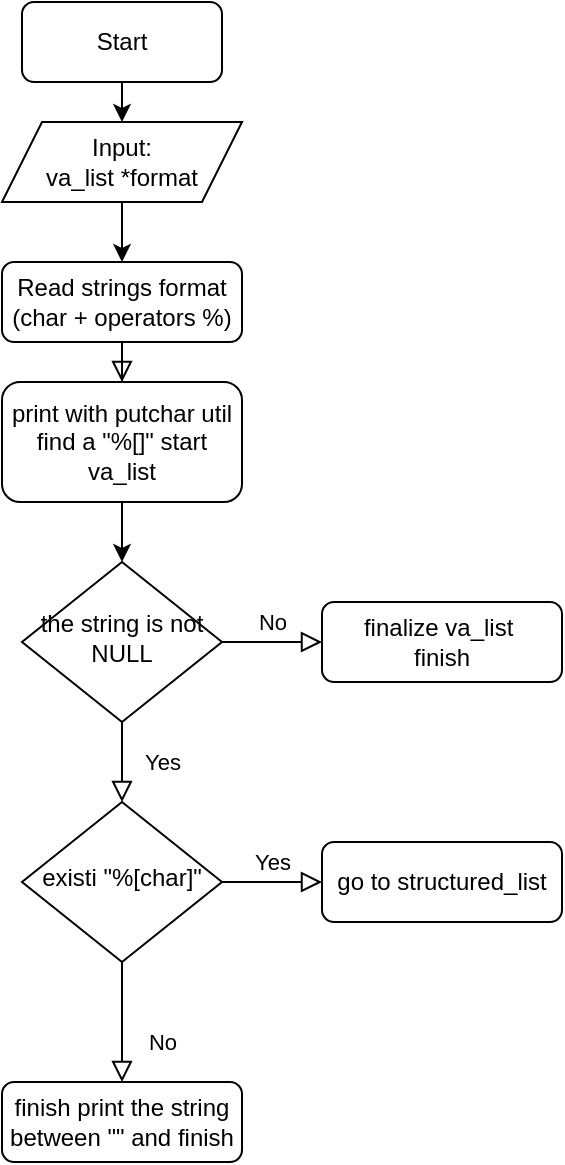 <mxfile version="14.4.8" type="github" pages="2"><diagram id="C5RBs43oDa-KdzZeNtuy" name="Page-1"><mxGraphModel dx="1965" dy="1365" grid="1" gridSize="10" guides="1" tooltips="1" connect="1" arrows="1" fold="1" page="1" pageScale="1" pageWidth="827" pageHeight="1169" math="0" shadow="0"><root><mxCell id="WIyWlLk6GJQsqaUBKTNV-0"/><mxCell id="WIyWlLk6GJQsqaUBKTNV-1" parent="WIyWlLk6GJQsqaUBKTNV-0"/><mxCell id="WIyWlLk6GJQsqaUBKTNV-2" value="" style="rounded=0;html=1;jettySize=auto;orthogonalLoop=1;fontSize=11;endArrow=block;endFill=0;endSize=8;strokeWidth=1;shadow=0;labelBackgroundColor=none;edgeStyle=orthogonalEdgeStyle;entryX=0.5;entryY=0;entryDx=0;entryDy=0;" parent="WIyWlLk6GJQsqaUBKTNV-1" source="WIyWlLk6GJQsqaUBKTNV-3" target="jdEZsRxbiNS-Qx7GXkck-0" edge="1"><mxGeometry relative="1" as="geometry"/></mxCell><mxCell id="WIyWlLk6GJQsqaUBKTNV-3" value="Read strings format (char + operators %)" style="rounded=1;whiteSpace=wrap;html=1;fontSize=12;glass=0;strokeWidth=1;shadow=0;" parent="WIyWlLk6GJQsqaUBKTNV-1" vertex="1"><mxGeometry x="160" y="180" width="120" height="40" as="geometry"/></mxCell><mxCell id="WIyWlLk6GJQsqaUBKTNV-4" value="Yes" style="rounded=0;html=1;jettySize=auto;orthogonalLoop=1;fontSize=11;endArrow=block;endFill=0;endSize=8;strokeWidth=1;shadow=0;labelBackgroundColor=none;edgeStyle=orthogonalEdgeStyle;" parent="WIyWlLk6GJQsqaUBKTNV-1" source="WIyWlLk6GJQsqaUBKTNV-6" target="WIyWlLk6GJQsqaUBKTNV-10" edge="1"><mxGeometry y="20" relative="1" as="geometry"><mxPoint as="offset"/></mxGeometry></mxCell><mxCell id="WIyWlLk6GJQsqaUBKTNV-5" value="No" style="edgeStyle=orthogonalEdgeStyle;rounded=0;html=1;jettySize=auto;orthogonalLoop=1;fontSize=11;endArrow=block;endFill=0;endSize=8;strokeWidth=1;shadow=0;labelBackgroundColor=none;" parent="WIyWlLk6GJQsqaUBKTNV-1" source="WIyWlLk6GJQsqaUBKTNV-6" target="WIyWlLk6GJQsqaUBKTNV-7" edge="1"><mxGeometry y="10" relative="1" as="geometry"><mxPoint as="offset"/></mxGeometry></mxCell><mxCell id="WIyWlLk6GJQsqaUBKTNV-6" value="the string is not NULL" style="rhombus;whiteSpace=wrap;html=1;shadow=0;fontFamily=Helvetica;fontSize=12;align=center;strokeWidth=1;spacing=6;spacingTop=-4;" parent="WIyWlLk6GJQsqaUBKTNV-1" vertex="1"><mxGeometry x="170" y="330" width="100" height="80" as="geometry"/></mxCell><mxCell id="WIyWlLk6GJQsqaUBKTNV-7" value="finalize va_list&amp;nbsp;&lt;br&gt;finish" style="rounded=1;whiteSpace=wrap;html=1;fontSize=12;glass=0;strokeWidth=1;shadow=0;" parent="WIyWlLk6GJQsqaUBKTNV-1" vertex="1"><mxGeometry x="320" y="350" width="120" height="40" as="geometry"/></mxCell><mxCell id="WIyWlLk6GJQsqaUBKTNV-8" value="No" style="rounded=0;html=1;jettySize=auto;orthogonalLoop=1;fontSize=11;endArrow=block;endFill=0;endSize=8;strokeWidth=1;shadow=0;labelBackgroundColor=none;edgeStyle=orthogonalEdgeStyle;" parent="WIyWlLk6GJQsqaUBKTNV-1" source="WIyWlLk6GJQsqaUBKTNV-10" target="WIyWlLk6GJQsqaUBKTNV-11" edge="1"><mxGeometry x="0.333" y="20" relative="1" as="geometry"><mxPoint as="offset"/></mxGeometry></mxCell><mxCell id="WIyWlLk6GJQsqaUBKTNV-9" value="Yes" style="edgeStyle=orthogonalEdgeStyle;rounded=0;html=1;jettySize=auto;orthogonalLoop=1;fontSize=11;endArrow=block;endFill=0;endSize=8;strokeWidth=1;shadow=0;labelBackgroundColor=none;" parent="WIyWlLk6GJQsqaUBKTNV-1" source="WIyWlLk6GJQsqaUBKTNV-10" target="WIyWlLk6GJQsqaUBKTNV-12" edge="1"><mxGeometry y="10" relative="1" as="geometry"><mxPoint as="offset"/></mxGeometry></mxCell><mxCell id="WIyWlLk6GJQsqaUBKTNV-10" value="existi &quot;%[char]&quot;" style="rhombus;whiteSpace=wrap;html=1;shadow=0;fontFamily=Helvetica;fontSize=12;align=center;strokeWidth=1;spacing=6;spacingTop=-4;" parent="WIyWlLk6GJQsqaUBKTNV-1" vertex="1"><mxGeometry x="170" y="450" width="100" height="80" as="geometry"/></mxCell><mxCell id="WIyWlLk6GJQsqaUBKTNV-11" value="finish print the string between &quot;&quot; and finish" style="rounded=1;whiteSpace=wrap;html=1;fontSize=12;glass=0;strokeWidth=1;shadow=0;" parent="WIyWlLk6GJQsqaUBKTNV-1" vertex="1"><mxGeometry x="160" y="590" width="120" height="40" as="geometry"/></mxCell><mxCell id="WIyWlLk6GJQsqaUBKTNV-12" value="go to structured_list" style="rounded=1;whiteSpace=wrap;html=1;fontSize=12;glass=0;strokeWidth=1;shadow=0;" parent="WIyWlLk6GJQsqaUBKTNV-1" vertex="1"><mxGeometry x="320" y="470" width="120" height="40" as="geometry"/></mxCell><mxCell id="jdEZsRxbiNS-Qx7GXkck-0" value="print with putchar util find a &quot;%[]&quot; start va_list" style="rounded=1;whiteSpace=wrap;html=1;" parent="WIyWlLk6GJQsqaUBKTNV-1" vertex="1"><mxGeometry x="160" y="240" width="120" height="60" as="geometry"/></mxCell><mxCell id="jdEZsRxbiNS-Qx7GXkck-1" value="" style="endArrow=classic;html=1;exitX=0.5;exitY=1;exitDx=0;exitDy=0;entryX=0.5;entryY=0;entryDx=0;entryDy=0;" parent="WIyWlLk6GJQsqaUBKTNV-1" source="jdEZsRxbiNS-Qx7GXkck-0" target="WIyWlLk6GJQsqaUBKTNV-6" edge="1"><mxGeometry width="50" height="50" relative="1" as="geometry"><mxPoint x="230" y="420" as="sourcePoint"/><mxPoint x="280" y="370" as="targetPoint"/></mxGeometry></mxCell><mxCell id="B69Ut7CfI-qocol4RPSS-0" value="Start" style="rounded=1;whiteSpace=wrap;html=1;" parent="WIyWlLk6GJQsqaUBKTNV-1" vertex="1"><mxGeometry x="170" y="50" width="100" height="40" as="geometry"/></mxCell><mxCell id="B69Ut7CfI-qocol4RPSS-1" value="Input: &lt;br&gt;va_list *format" style="shape=parallelogram;perimeter=parallelogramPerimeter;whiteSpace=wrap;html=1;fixedSize=1;" parent="WIyWlLk6GJQsqaUBKTNV-1" vertex="1"><mxGeometry x="160" y="110" width="120" height="40" as="geometry"/></mxCell><mxCell id="B69Ut7CfI-qocol4RPSS-2" value="" style="endArrow=classic;html=1;exitX=0.5;exitY=1;exitDx=0;exitDy=0;" parent="WIyWlLk6GJQsqaUBKTNV-1" source="B69Ut7CfI-qocol4RPSS-0" target="B69Ut7CfI-qocol4RPSS-1" edge="1"><mxGeometry width="50" height="50" relative="1" as="geometry"><mxPoint x="380" y="280" as="sourcePoint"/><mxPoint x="430" y="230" as="targetPoint"/></mxGeometry></mxCell><mxCell id="B69Ut7CfI-qocol4RPSS-4" value="" style="endArrow=classic;html=1;exitX=0.5;exitY=1;exitDx=0;exitDy=0;entryX=0.5;entryY=0;entryDx=0;entryDy=0;" parent="WIyWlLk6GJQsqaUBKTNV-1" source="B69Ut7CfI-qocol4RPSS-1" target="WIyWlLk6GJQsqaUBKTNV-3" edge="1"><mxGeometry width="50" height="50" relative="1" as="geometry"><mxPoint x="380" y="280" as="sourcePoint"/><mxPoint x="430" y="230" as="targetPoint"/></mxGeometry></mxCell></root></mxGraphModel></diagram><diagram id="qO2OZLHv46aq2jKXOU4X" name="Page-2"><mxGraphModel dx="980" dy="584" grid="1" gridSize="10" guides="1" tooltips="1" connect="1" arrows="1" fold="1" page="1" pageScale="1" pageWidth="827" pageHeight="1169" math="0" shadow="0"><root><mxCell id="Qe8CCG-hrN-TZjI1L_nf-0"/><mxCell id="Qe8CCG-hrN-TZjI1L_nf-1" parent="Qe8CCG-hrN-TZjI1L_nf-0"/><mxCell id="pT8ExRQhUzJxaxVZZP5n-0" value="&lt;font style=&quot;font-size: 25px&quot;&gt;print_str&lt;/font&gt;" style="text;html=1;align=center;verticalAlign=middle;resizable=0;points=[];autosize=1;" vertex="1" parent="Qe8CCG-hrN-TZjI1L_nf-1"><mxGeometry x="360" y="20" width="110" height="20" as="geometry"/></mxCell><mxCell id="4H9y2VFL6SPoKuoR4TTt-0" value="Start print_str: print a char at printf" style="strokeWidth=2;html=1;shape=mxgraph.flowchart.terminator;whiteSpace=wrap;" vertex="1" parent="Qe8CCG-hrN-TZjI1L_nf-1"><mxGeometry x="365" y="70" width="100" height="60" as="geometry"/></mxCell><mxCell id="QFzcvvisnPxpYcmxktcY-0" value="The string is null" style="strokeWidth=2;html=1;shape=mxgraph.flowchart.decision;whiteSpace=wrap;" vertex="1" parent="Qe8CCG-hrN-TZjI1L_nf-1"><mxGeometry x="364" y="190" width="100" height="100" as="geometry"/></mxCell><mxCell id="tCza7luASbXGGdDF7F3q-0" value="" style="endArrow=classic;html=1;exitX=0.5;exitY=1;exitDx=0;exitDy=0;entryX=0.5;entryY=0;entryDx=0;entryDy=0;" edge="1" parent="Qe8CCG-hrN-TZjI1L_nf-1"><mxGeometry width="50" height="50" relative="1" as="geometry"><mxPoint x="414.5" y="130" as="sourcePoint"/><mxPoint x="414.5" y="190" as="targetPoint"/></mxGeometry></mxCell><mxCell id="hNdywAcjioGOoCqsxM1T-0" value="No" style="edgeStyle=orthogonalEdgeStyle;rounded=0;html=1;jettySize=auto;orthogonalLoop=1;fontSize=11;endArrow=block;endFill=0;endSize=8;strokeWidth=1;shadow=0;labelBackgroundColor=none;" edge="1" parent="Qe8CCG-hrN-TZjI1L_nf-1"><mxGeometry y="10" relative="1" as="geometry"><mxPoint as="offset"/><mxPoint x="466" y="240" as="sourcePoint"/><mxPoint x="516" y="240" as="targetPoint"/></mxGeometry></mxCell></root></mxGraphModel></diagram></mxfile>